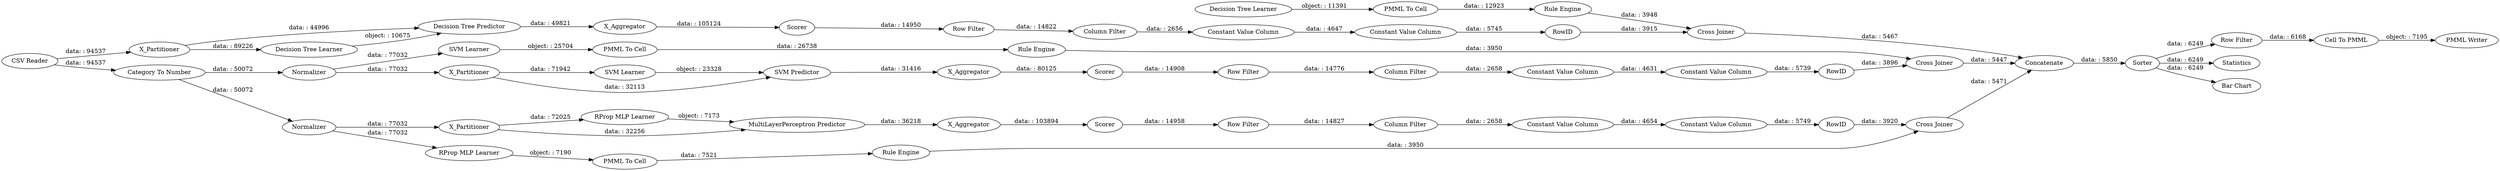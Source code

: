 digraph {
	"5688706867847383696_40" [label=Scorer]
	"-7891801374470804082_9" [label="Row Filter"]
	"-2974288441290491002_32" [label="SVM Predictor"]
	"-2451645218688623127_34" [label="Rule Engine"]
	"986235692700079654_9" [label="Row Filter"]
	"4853991164288509683_38" [label="Cross Joiner"]
	"-2974288441290491002_7" [label=X_Aggregator]
	"-8118669479596972416_22" [label="PMML To Cell"]
	"4853991164288509683_7" [label=X_Aggregator]
	"4188776903908248989_52" [label=Sorter]
	"5688706867847383696_39" [label=Normalizer]
	"4188776903908248989_54" [label="Cell To PMML"]
	"-2974288441290491002_40" [label=Normalizer]
	"7263426963256877153_34" [label="PMML To Cell"]
	"986235692700079654_292" [label="Constant Value Column"]
	"-7891801374470804082_292" [label="Constant Value Column"]
	"-8118669479596972416_35" [label="RProp MLP Learner"]
	"-2974288441290491002_31" [label="SVM Learner"]
	"4188776903908248989_53" [label="Row Filter"]
	"7263426963256877153_35" [label="Rule Engine"]
	"986235692700079654_293" [label=RowID]
	"-2975751325618364841_290" [label="Constant Value Column"]
	"-2974288441290491002_41" [label=Scorer]
	"4188776903908248989_62" [label="CSV Reader"]
	"4188776903908248989_58" [label="Category To Number"]
	"-7891801374470804082_294" [label="Column Filter"]
	"4853991164288509683_2" [label=X_Partitioner]
	"5688706867847383696_31" [label="RProp MLP Learner"]
	"5688706867847383696_2" [label=X_Partitioner]
	"7263426963256877153_33" [label="SVM Learner"]
	"-2974288441290491002_39" [label="Cross Joiner"]
	"4853991164288509683_32" [label="Decision Tree Predictor"]
	"4188776903908248989_63" [label=Statistics]
	"-2974288441290491002_2" [label=X_Partitioner]
	"5688706867847383696_7" [label=X_Aggregator]
	"5688706867847383696_38" [label="Cross Joiner"]
	"986235692700079654_294" [label="Column Filter"]
	"4188776903908248989_61" [label="PMML Writer"]
	"-2975751325618364841_292" [label="Constant Value Column"]
	"-7891801374470804082_290" [label="Constant Value Column"]
	"5688706867847383696_32" [label="MultiLayerPerceptron Predictor"]
	"-2975751325618364841_9" [label="Row Filter"]
	"-2451645218688623127_28" [label="PMML To Cell"]
	"-2451645218688623127_33" [label="Decision Tree Learner"]
	"4853991164288509683_31" [label="Decision Tree Learner"]
	"4188776903908248989_59" [label="Bar Chart"]
	"986235692700079654_290" [label="Constant Value Column"]
	"-7891801374470804082_293" [label=RowID]
	"-8118669479596972416_34" [label="Rule Engine"]
	"-2975751325618364841_294" [label="Column Filter"]
	"-2975751325618364841_293" [label=RowID]
	"4188776903908248989_60" [label=Concatenate]
	"4853991164288509683_39" [label=Scorer]
	"-2974288441290491002_2" -> "-2974288441290491002_31" [label="data: : 71942"]
	"-2975751325618364841_290" -> "-2975751325618364841_292" [label="data: : 4631"]
	"4188776903908248989_52" -> "4188776903908248989_53" [label="data: : 6249"]
	"4853991164288509683_39" -> "-7891801374470804082_9" [label="data: : 14950"]
	"-2451645218688623127_33" -> "-2451645218688623127_28" [label="object: : 11391"]
	"-2451645218688623127_34" -> "4853991164288509683_38" [label="data: : 3948"]
	"-7891801374470804082_290" -> "-7891801374470804082_292" [label="data: : 4647"]
	"4853991164288509683_38" -> "4188776903908248989_60" [label="data: : 5467"]
	"986235692700079654_290" -> "986235692700079654_292" [label="data: : 4654"]
	"-7891801374470804082_9" -> "-7891801374470804082_294" [label="data: : 14822"]
	"4188776903908248989_62" -> "4853991164288509683_2" [label="data: : 94537"]
	"5688706867847383696_32" -> "5688706867847383696_7" [label="data: : 36218"]
	"4188776903908248989_60" -> "4188776903908248989_52" [label="data: : 5850"]
	"-7891801374470804082_293" -> "4853991164288509683_38" [label="data: : 3915"]
	"-2975751325618364841_294" -> "-2975751325618364841_290" [label="data: : 2658"]
	"-8118669479596972416_34" -> "5688706867847383696_38" [label="data: : 3950"]
	"986235692700079654_9" -> "986235692700079654_294" [label="data: : 14827"]
	"986235692700079654_294" -> "986235692700079654_290" [label="data: : 2658"]
	"5688706867847383696_39" -> "5688706867847383696_2" [label="data: : 77032"]
	"5688706867847383696_40" -> "986235692700079654_9" [label="data: : 14958"]
	"-2974288441290491002_41" -> "-2975751325618364841_9" [label="data: : 14908"]
	"7263426963256877153_35" -> "-2974288441290491002_39" [label="data: : 3950"]
	"4853991164288509683_7" -> "4853991164288509683_39" [label="data: : 105124"]
	"4853991164288509683_32" -> "4853991164288509683_7" [label="data: : 49821"]
	"-2974288441290491002_40" -> "7263426963256877153_33" [label="data: : 77032"]
	"4188776903908248989_52" -> "4188776903908248989_63" [label="data: : 6249"]
	"4188776903908248989_54" -> "4188776903908248989_61" [label="object: : 7195"]
	"-2975751325618364841_292" -> "-2975751325618364841_293" [label="data: : 5739"]
	"-2974288441290491002_31" -> "-2974288441290491002_32" [label="object: : 23328"]
	"5688706867847383696_39" -> "-8118669479596972416_35" [label="data: : 77032"]
	"4188776903908248989_58" -> "-2974288441290491002_40" [label="data: : 50072"]
	"-2974288441290491002_2" -> "-2974288441290491002_32" [label="data: : 32113"]
	"-2974288441290491002_7" -> "-2974288441290491002_41" [label="data: : 80125"]
	"-2975751325618364841_9" -> "-2975751325618364841_294" [label="data: : 14776"]
	"4853991164288509683_2" -> "4853991164288509683_31" [label="data: : 89226"]
	"-8118669479596972416_22" -> "-8118669479596972416_34" [label="data: : 7521"]
	"5688706867847383696_38" -> "4188776903908248989_60" [label="data: : 5471"]
	"5688706867847383696_7" -> "5688706867847383696_40" [label="data: : 103894"]
	"4188776903908248989_53" -> "4188776903908248989_54" [label="data: : 6168"]
	"4853991164288509683_2" -> "4853991164288509683_32" [label="data: : 44996"]
	"-8118669479596972416_35" -> "-8118669479596972416_22" [label="object: : 7190"]
	"986235692700079654_292" -> "986235692700079654_293" [label="data: : 5749"]
	"7263426963256877153_34" -> "7263426963256877153_35" [label="data: : 26738"]
	"-2451645218688623127_28" -> "-2451645218688623127_34" [label="data: : 12923"]
	"7263426963256877153_33" -> "7263426963256877153_34" [label="object: : 25704"]
	"-2974288441290491002_40" -> "-2974288441290491002_2" [label="data: : 77032"]
	"-7891801374470804082_292" -> "-7891801374470804082_293" [label="data: : 5745"]
	"5688706867847383696_2" -> "5688706867847383696_31" [label="data: : 72025"]
	"5688706867847383696_2" -> "5688706867847383696_32" [label="data: : 32256"]
	"-2974288441290491002_32" -> "-2974288441290491002_7" [label="data: : 31416"]
	"-2975751325618364841_293" -> "-2974288441290491002_39" [label="data: : 3896"]
	"4853991164288509683_31" -> "4853991164288509683_32" [label="object: : 10675"]
	"4188776903908248989_52" -> "4188776903908248989_59" [label="data: : 6249"]
	"4188776903908248989_62" -> "4188776903908248989_58" [label="data: : 94537"]
	"-7891801374470804082_294" -> "-7891801374470804082_290" [label="data: : 2656"]
	"-2974288441290491002_39" -> "4188776903908248989_60" [label="data: : 5447"]
	"5688706867847383696_31" -> "5688706867847383696_32" [label="object: : 7173"]
	"4188776903908248989_58" -> "5688706867847383696_39" [label="data: : 50072"]
	"986235692700079654_293" -> "5688706867847383696_38" [label="data: : 3920"]
	rankdir=LR
}
